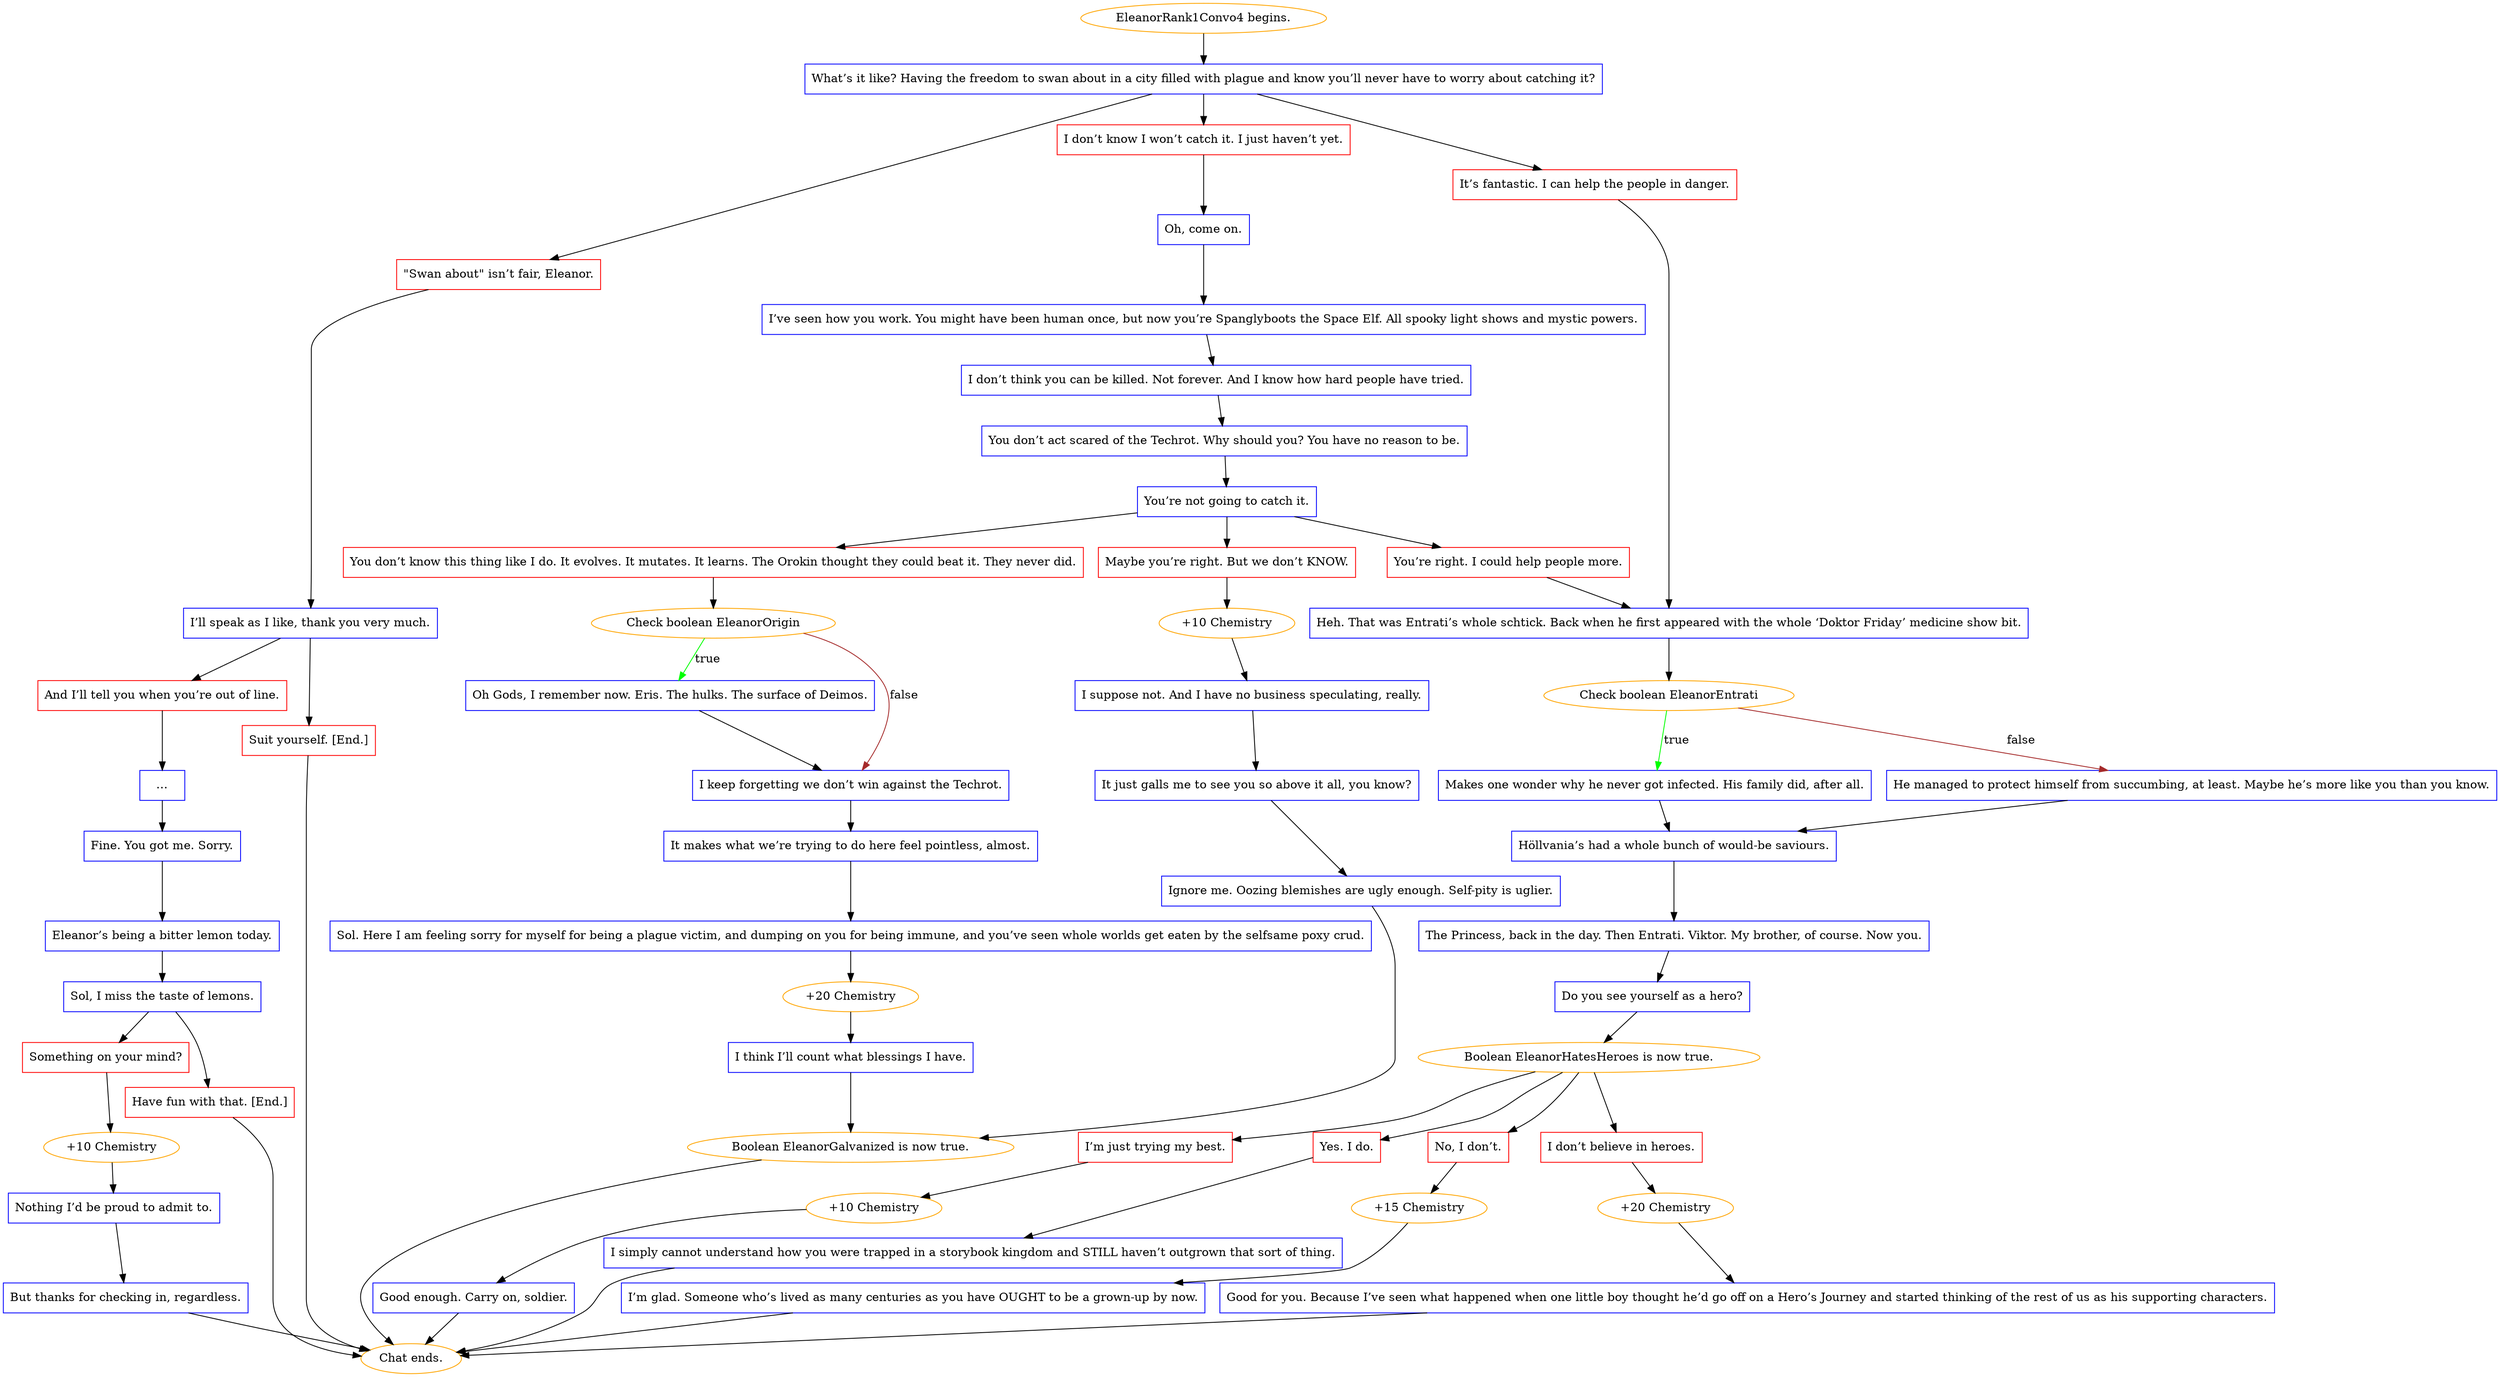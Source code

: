 digraph {
	"EleanorRank1Convo4 begins." [color=orange];
		"EleanorRank1Convo4 begins." -> 221;
	221 [label="What’s it like? Having the freedom to swan about in a city filled with plague and know you’ll never have to worry about catching it?",shape=box,color=blue];
		221 -> 222;
		221 -> 223;
		221 -> 224;
	222 [label="\"Swan about\" isn’t fair, Eleanor.",shape=box,color=red];
		222 -> 225;
	223 [label="I don’t know I won’t catch it. I just haven’t yet.",shape=box,color=red];
		223 -> 226;
	224 [label="It’s fantastic. I can help the people in danger.",shape=box,color=red];
		224 -> 248;
	225 [label="I’ll speak as I like, thank you very much.",shape=box,color=blue];
		225 -> 227;
		225 -> 228;
	226 [label="Oh, come on.",shape=box,color=blue];
		226 -> 230;
	248 [label="Heh. That was Entrati’s whole schtick. Back when he first appeared with the whole ‘Doktor Friday’ medicine show bit.",shape=box,color=blue];
		248 -> 255;
	227 [label="And I’ll tell you when you’re out of line.",shape=box,color=red];
		227 -> 232;
	228 [label="Suit yourself. [End.]",shape=box,color=red];
		228 -> "Chat ends.";
	230 [label="I’ve seen how you work. You might have been human once, but now you’re Spanglyboots the Space Elf. All spooky light shows and mystic powers.",shape=box,color=blue];
		230 -> 231;
	255 [label="Check boolean EleanorEntrati",color=orange];
		255 -> 256 [label=true,color=green];
		255 -> 257 [label=false,color=brown];
	232 [label="…",shape=box,color=blue];
		232 -> 233;
	"Chat ends." [color=orange];
	231 [label="I don’t think you can be killed. Not forever. And I know how hard people have tried.",shape=box,color=blue];
		231 -> 236;
	256 [label="Makes one wonder why he never got infected. His family did, after all.",shape=box,color=blue];
		256 -> 263;
	257 [label="He managed to protect himself from succumbing, at least. Maybe he’s more like you than you know.",shape=box,color=blue];
		257 -> 263;
	233 [label="Fine. You got me. Sorry.",shape=box,color=blue];
		233 -> 234;
	236 [label="You don’t act scared of the Techrot. Why should you? You have no reason to be.",shape=box,color=blue];
		236 -> 237;
	263 [label="Höllvania’s had a whole bunch of would-be saviours.",shape=box,color=blue];
		263 -> 264;
	234 [label="Eleanor’s being a bitter lemon today.",shape=box,color=blue];
		234 -> 235;
	237 [label="You’re not going to catch it.",shape=box,color=blue];
		237 -> 245;
		237 -> 246;
		237 -> 247;
	264 [label="The Princess, back in the day. Then Entrati. Viktor. My brother, of course. Now you.",shape=box,color=blue];
		264 -> 265;
	235 [label="Sol, I miss the taste of lemons.",shape=box,color=blue];
		235 -> 238;
		235 -> 239;
	245 [label="You don’t know this thing like I do. It evolves. It mutates. It learns. The Orokin thought they could beat it. They never did.",shape=box,color=red];
		245 -> 249;
	246 [label="Maybe you’re right. But we don’t KNOW.",shape=box,color=red];
		246 -> 261;
	247 [label="You’re right. I could help people more.",shape=box,color=red];
		247 -> 248;
	265 [label="Do you see yourself as a hero?",shape=box,color=blue];
		265 -> "/EE/Types/Engine/SetBooleanDialogueNode:EleanorHatesHeroes:271:272:273:274";
	238 [label="Something on your mind?",shape=box,color=red];
		238 -> 242;
	239 [label="Have fun with that. [End.]",shape=box,color=red];
		239 -> "Chat ends.";
	249 [label="Check boolean EleanorOrigin",color=orange];
		249 -> 252 [label=true,color=green];
		249 -> 253 [label=false,color=brown];
	261 [label="+10 Chemistry",color=orange];
		261 -> 250;
	"/EE/Types/Engine/SetBooleanDialogueNode:EleanorHatesHeroes:271:272:273:274" [label="Boolean EleanorHatesHeroes is now true.",color=orange];
		"/EE/Types/Engine/SetBooleanDialogueNode:EleanorHatesHeroes:271:272:273:274" -> 271;
		"/EE/Types/Engine/SetBooleanDialogueNode:EleanorHatesHeroes:271:272:273:274" -> 272;
		"/EE/Types/Engine/SetBooleanDialogueNode:EleanorHatesHeroes:271:272:273:274" -> 273;
		"/EE/Types/Engine/SetBooleanDialogueNode:EleanorHatesHeroes:271:272:273:274" -> 274;
	242 [label="+10 Chemistry",color=orange];
		242 -> 240;
	252 [label="Oh Gods, I remember now. Eris. The hulks. The surface of Deimos.",shape=box,color=blue];
		252 -> 253;
	253 [label="I keep forgetting we don’t win against the Techrot.",shape=box,color=blue];
		253 -> 258;
	250 [label="I suppose not. And I have no business speculating, really.",shape=box,color=blue];
		250 -> 251;
	271 [label="I’m just trying my best.",shape=box,color=red];
		271 -> 281;
	272 [label="Yes. I do.",shape=box,color=red];
		272 -> 276;
	273 [label="No, I don’t.",shape=box,color=red];
		273 -> 280;
	274 [label="I don’t believe in heroes.",shape=box,color=red];
		274 -> 279;
	240 [label="Nothing I’d be proud to admit to.",shape=box,color=blue];
		240 -> 241;
	258 [label="It makes what we’re trying to do here feel pointless, almost.",shape=box,color=blue];
		258 -> 259;
	251 [label="It just galls me to see you so above it all, you know?",shape=box,color=blue];
		251 -> 254;
	281 [label="+10 Chemistry",color=orange];
		281 -> 275;
	276 [label="I simply cannot understand how you were trapped in a storybook kingdom and STILL haven’t outgrown that sort of thing.",shape=box,color=blue];
		276 -> "Chat ends.";
	280 [label="+15 Chemistry",color=orange];
		280 -> 277;
	279 [label="+20 Chemistry",color=orange];
		279 -> 278;
	241 [label="But thanks for checking in, regardless.",shape=box,color=blue];
		241 -> "Chat ends.";
	259 [label="Sol. Here I am feeling sorry for myself for being a plague victim, and dumping on you for being immune, and you’ve seen whole worlds get eaten by the selfsame poxy crud.",shape=box,color=blue];
		259 -> 268;
	254 [label="Ignore me. Oozing blemishes are ugly enough. Self-pity is uglier.",shape=box,color=blue];
		254 -> "/EE/Types/Engine/SetBooleanDialogueNode:EleanorGalvanized:Chat ends.";
	275 [label="Good enough. Carry on, soldier.",shape=box,color=blue];
		275 -> "Chat ends.";
	277 [label="I’m glad. Someone who’s lived as many centuries as you have OUGHT to be a grown-up by now.",shape=box,color=blue];
		277 -> "Chat ends.";
	278 [label="Good for you. Because I’ve seen what happened when one little boy thought he’d go off on a Hero’s Journey and started thinking of the rest of us as his supporting characters.",shape=box,color=blue];
		278 -> "Chat ends.";
	268 [label="+20 Chemistry",color=orange];
		268 -> 266;
	"/EE/Types/Engine/SetBooleanDialogueNode:EleanorGalvanized:Chat ends." [label="Boolean EleanorGalvanized is now true.",color=orange];
		"/EE/Types/Engine/SetBooleanDialogueNode:EleanorGalvanized:Chat ends." -> "Chat ends.";
	266 [label="I think I’ll count what blessings I have.",shape=box,color=blue];
		266 -> "/EE/Types/Engine/SetBooleanDialogueNode:EleanorGalvanized:Chat ends.";
}
